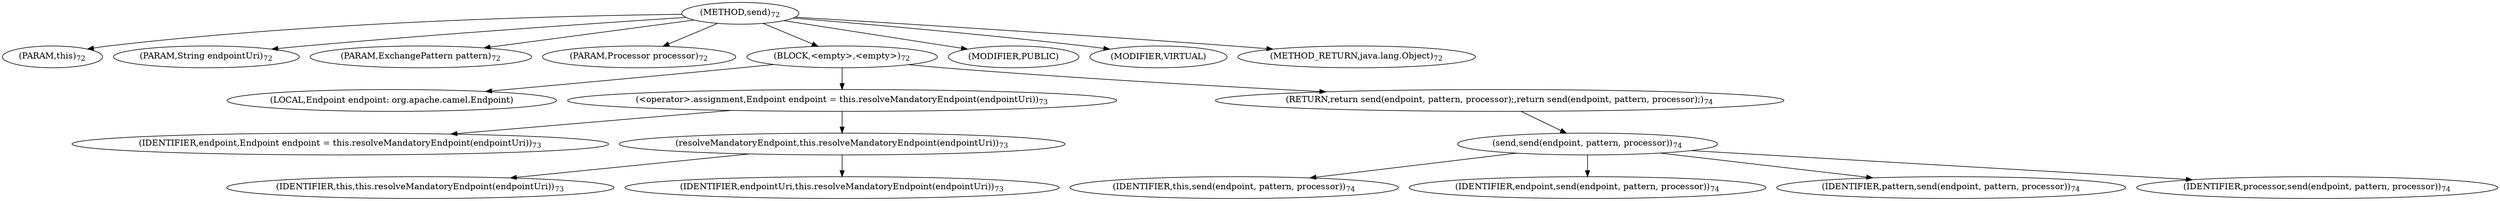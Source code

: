 digraph "send" {  
"240" [label = <(METHOD,send)<SUB>72</SUB>> ]
"18" [label = <(PARAM,this)<SUB>72</SUB>> ]
"241" [label = <(PARAM,String endpointUri)<SUB>72</SUB>> ]
"242" [label = <(PARAM,ExchangePattern pattern)<SUB>72</SUB>> ]
"243" [label = <(PARAM,Processor processor)<SUB>72</SUB>> ]
"244" [label = <(BLOCK,&lt;empty&gt;,&lt;empty&gt;)<SUB>72</SUB>> ]
"245" [label = <(LOCAL,Endpoint endpoint: org.apache.camel.Endpoint)> ]
"246" [label = <(&lt;operator&gt;.assignment,Endpoint endpoint = this.resolveMandatoryEndpoint(endpointUri))<SUB>73</SUB>> ]
"247" [label = <(IDENTIFIER,endpoint,Endpoint endpoint = this.resolveMandatoryEndpoint(endpointUri))<SUB>73</SUB>> ]
"248" [label = <(resolveMandatoryEndpoint,this.resolveMandatoryEndpoint(endpointUri))<SUB>73</SUB>> ]
"17" [label = <(IDENTIFIER,this,this.resolveMandatoryEndpoint(endpointUri))<SUB>73</SUB>> ]
"249" [label = <(IDENTIFIER,endpointUri,this.resolveMandatoryEndpoint(endpointUri))<SUB>73</SUB>> ]
"250" [label = <(RETURN,return send(endpoint, pattern, processor);,return send(endpoint, pattern, processor);)<SUB>74</SUB>> ]
"251" [label = <(send,send(endpoint, pattern, processor))<SUB>74</SUB>> ]
"19" [label = <(IDENTIFIER,this,send(endpoint, pattern, processor))<SUB>74</SUB>> ]
"252" [label = <(IDENTIFIER,endpoint,send(endpoint, pattern, processor))<SUB>74</SUB>> ]
"253" [label = <(IDENTIFIER,pattern,send(endpoint, pattern, processor))<SUB>74</SUB>> ]
"254" [label = <(IDENTIFIER,processor,send(endpoint, pattern, processor))<SUB>74</SUB>> ]
"255" [label = <(MODIFIER,PUBLIC)> ]
"256" [label = <(MODIFIER,VIRTUAL)> ]
"257" [label = <(METHOD_RETURN,java.lang.Object)<SUB>72</SUB>> ]
  "240" -> "18" 
  "240" -> "241" 
  "240" -> "242" 
  "240" -> "243" 
  "240" -> "244" 
  "240" -> "255" 
  "240" -> "256" 
  "240" -> "257" 
  "244" -> "245" 
  "244" -> "246" 
  "244" -> "250" 
  "246" -> "247" 
  "246" -> "248" 
  "248" -> "17" 
  "248" -> "249" 
  "250" -> "251" 
  "251" -> "19" 
  "251" -> "252" 
  "251" -> "253" 
  "251" -> "254" 
}
